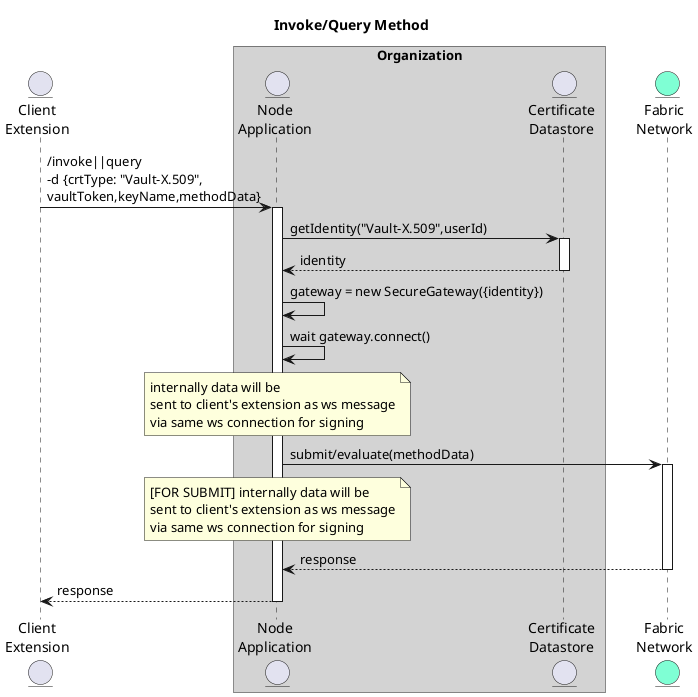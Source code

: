@startuml

title "Invoke/Query Method"

skinparam BoxPadding 25

entity "Client\nExtension" as client


box "Organization" #LightGray
    entity "Node\nApplication" as app
    entity "Certificate\nDatastore" as crtStore
end box

entity "Fabric\nNetwork" as network #Aquamarine

client->app: /invoke||query \n-d {crtType: "Vault-X.509",\nvaultToken,keyName,methodData}

activate app


app->crtStore: getIdentity("Vault-X.509",userId)
activate crtStore
return identity
app->app: gateway = new SecureGateway({identity})
app->app: wait gateway.connect()
note over app: internally data will be\nsent to client's extension as ws message\nvia same ws connection for signing 

app->network: submit/evaluate(methodData)
note over app: [FOR SUBMIT] internally data will be\nsent to client's extension as ws message\nvia same ws connection for signing
activate network
return response
return response
@enduml